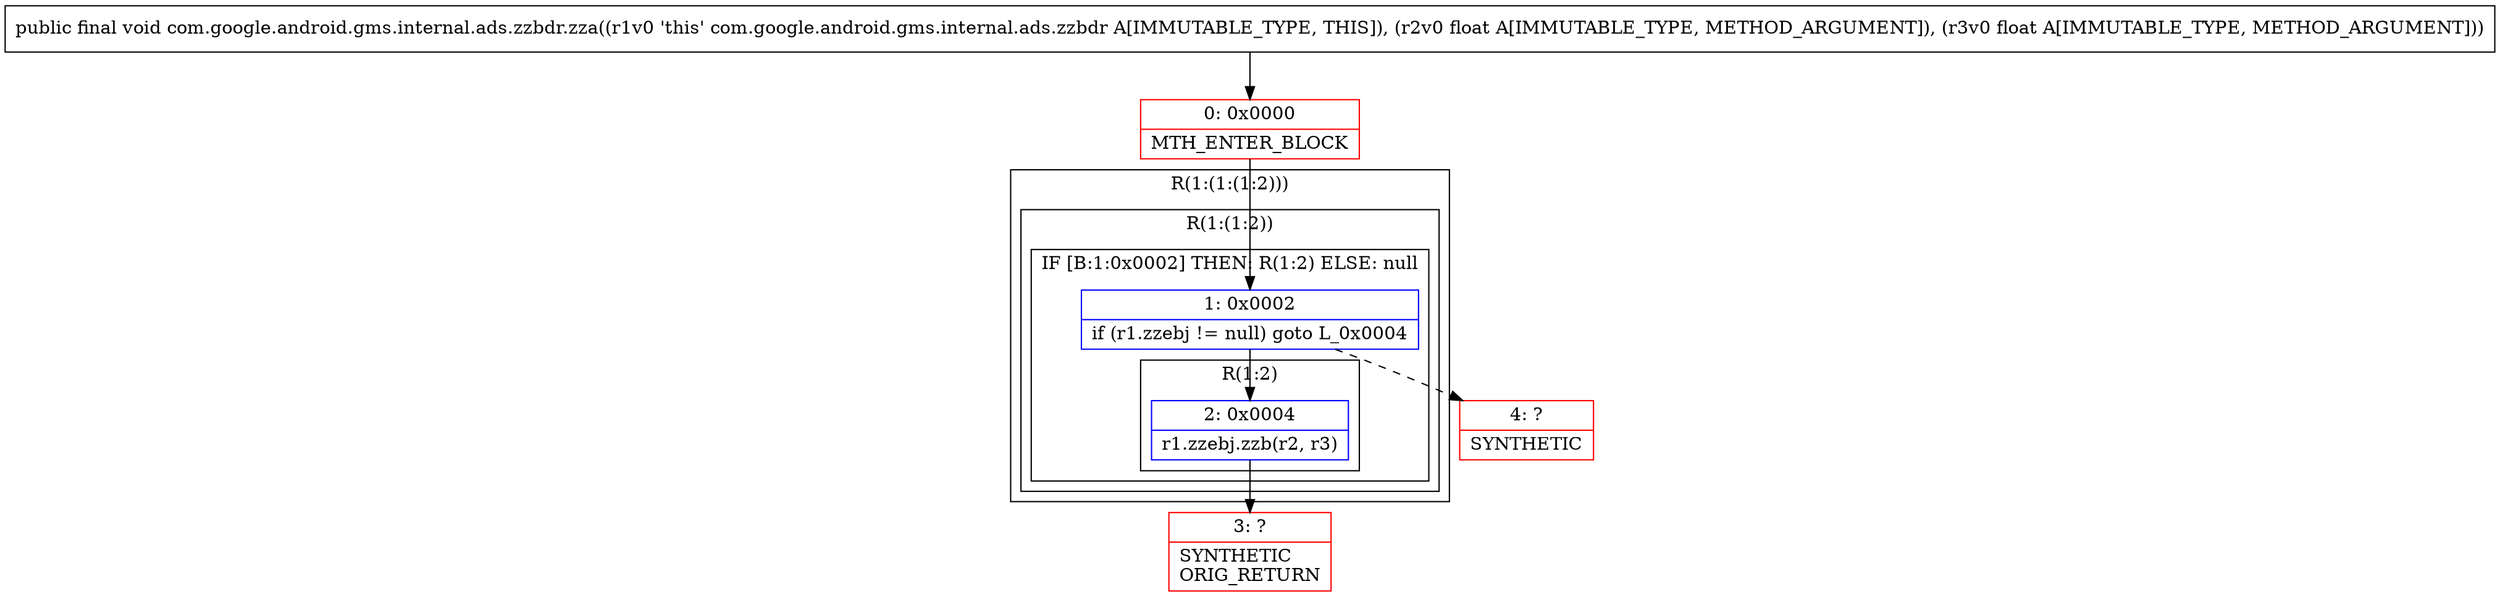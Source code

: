 digraph "CFG forcom.google.android.gms.internal.ads.zzbdr.zza(FF)V" {
subgraph cluster_Region_795038762 {
label = "R(1:(1:(1:2)))";
node [shape=record,color=blue];
subgraph cluster_Region_602700215 {
label = "R(1:(1:2))";
node [shape=record,color=blue];
subgraph cluster_IfRegion_1692467925 {
label = "IF [B:1:0x0002] THEN: R(1:2) ELSE: null";
node [shape=record,color=blue];
Node_1 [shape=record,label="{1\:\ 0x0002|if (r1.zzebj != null) goto L_0x0004\l}"];
subgraph cluster_Region_495335276 {
label = "R(1:2)";
node [shape=record,color=blue];
Node_2 [shape=record,label="{2\:\ 0x0004|r1.zzebj.zzb(r2, r3)\l}"];
}
}
}
}
Node_0 [shape=record,color=red,label="{0\:\ 0x0000|MTH_ENTER_BLOCK\l}"];
Node_3 [shape=record,color=red,label="{3\:\ ?|SYNTHETIC\lORIG_RETURN\l}"];
Node_4 [shape=record,color=red,label="{4\:\ ?|SYNTHETIC\l}"];
MethodNode[shape=record,label="{public final void com.google.android.gms.internal.ads.zzbdr.zza((r1v0 'this' com.google.android.gms.internal.ads.zzbdr A[IMMUTABLE_TYPE, THIS]), (r2v0 float A[IMMUTABLE_TYPE, METHOD_ARGUMENT]), (r3v0 float A[IMMUTABLE_TYPE, METHOD_ARGUMENT])) }"];
MethodNode -> Node_0;
Node_1 -> Node_2;
Node_1 -> Node_4[style=dashed];
Node_2 -> Node_3;
Node_0 -> Node_1;
}

